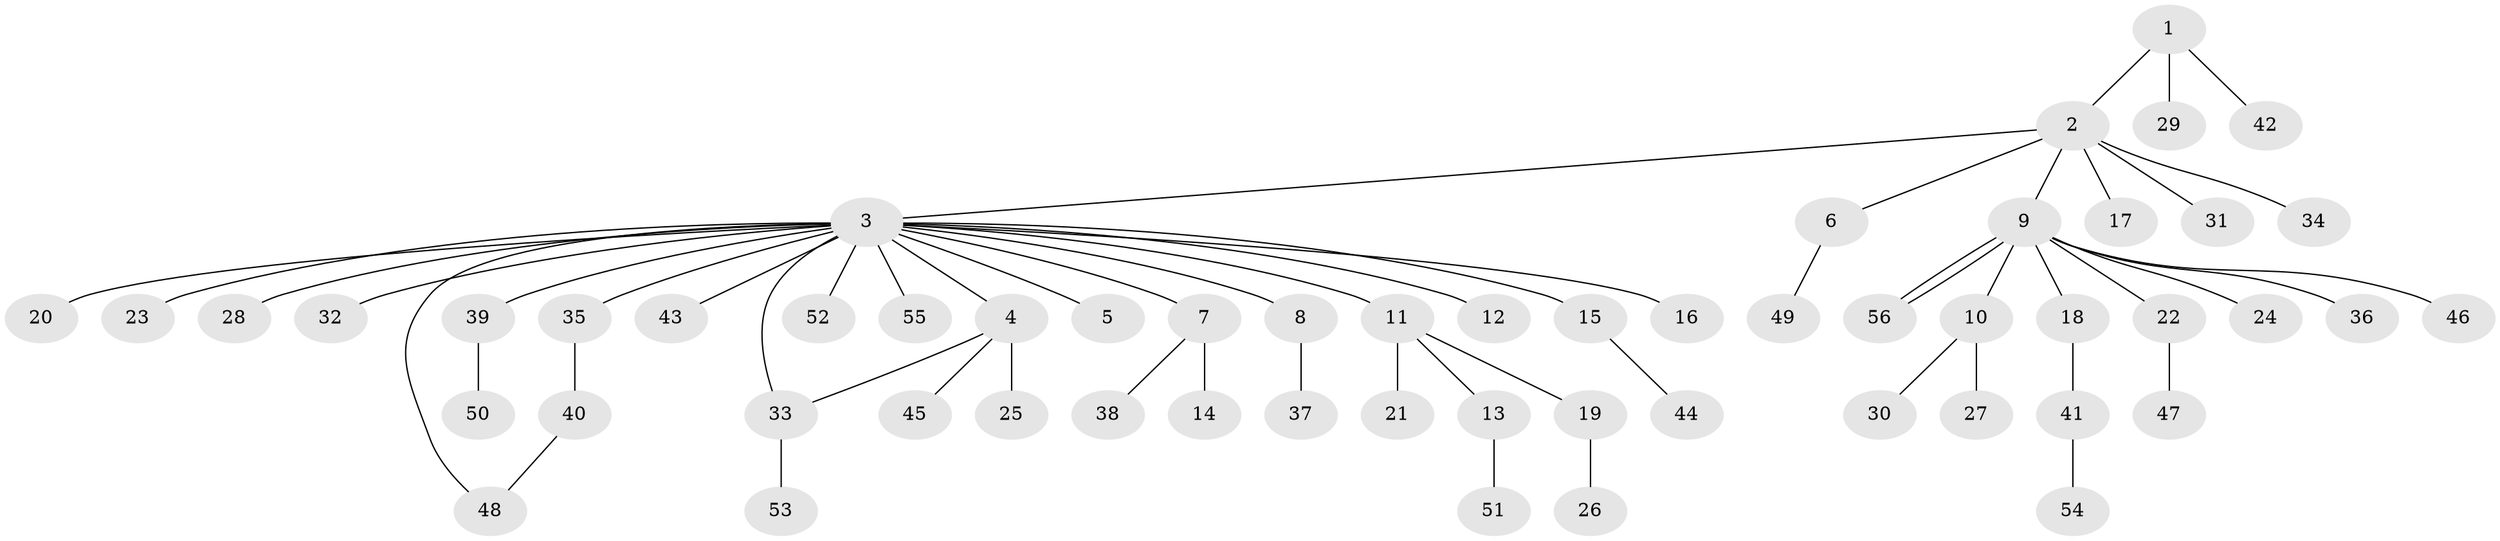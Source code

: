 // coarse degree distribution, {8: 0.023809523809523808, 21: 0.023809523809523808, 3: 0.023809523809523808, 1: 0.7380952380952381, 9: 0.023809523809523808, 2: 0.14285714285714285, 4: 0.023809523809523808}
// Generated by graph-tools (version 1.1) at 2025/41/03/06/25 10:41:50]
// undirected, 56 vertices, 58 edges
graph export_dot {
graph [start="1"]
  node [color=gray90,style=filled];
  1;
  2;
  3;
  4;
  5;
  6;
  7;
  8;
  9;
  10;
  11;
  12;
  13;
  14;
  15;
  16;
  17;
  18;
  19;
  20;
  21;
  22;
  23;
  24;
  25;
  26;
  27;
  28;
  29;
  30;
  31;
  32;
  33;
  34;
  35;
  36;
  37;
  38;
  39;
  40;
  41;
  42;
  43;
  44;
  45;
  46;
  47;
  48;
  49;
  50;
  51;
  52;
  53;
  54;
  55;
  56;
  1 -- 2;
  1 -- 29;
  1 -- 42;
  2 -- 3;
  2 -- 6;
  2 -- 9;
  2 -- 17;
  2 -- 31;
  2 -- 34;
  3 -- 4;
  3 -- 5;
  3 -- 7;
  3 -- 8;
  3 -- 11;
  3 -- 12;
  3 -- 15;
  3 -- 16;
  3 -- 20;
  3 -- 23;
  3 -- 28;
  3 -- 32;
  3 -- 33;
  3 -- 35;
  3 -- 39;
  3 -- 43;
  3 -- 48;
  3 -- 52;
  3 -- 55;
  4 -- 25;
  4 -- 33;
  4 -- 45;
  6 -- 49;
  7 -- 14;
  7 -- 38;
  8 -- 37;
  9 -- 10;
  9 -- 18;
  9 -- 22;
  9 -- 24;
  9 -- 36;
  9 -- 46;
  9 -- 56;
  9 -- 56;
  10 -- 27;
  10 -- 30;
  11 -- 13;
  11 -- 19;
  11 -- 21;
  13 -- 51;
  15 -- 44;
  18 -- 41;
  19 -- 26;
  22 -- 47;
  33 -- 53;
  35 -- 40;
  39 -- 50;
  40 -- 48;
  41 -- 54;
}
